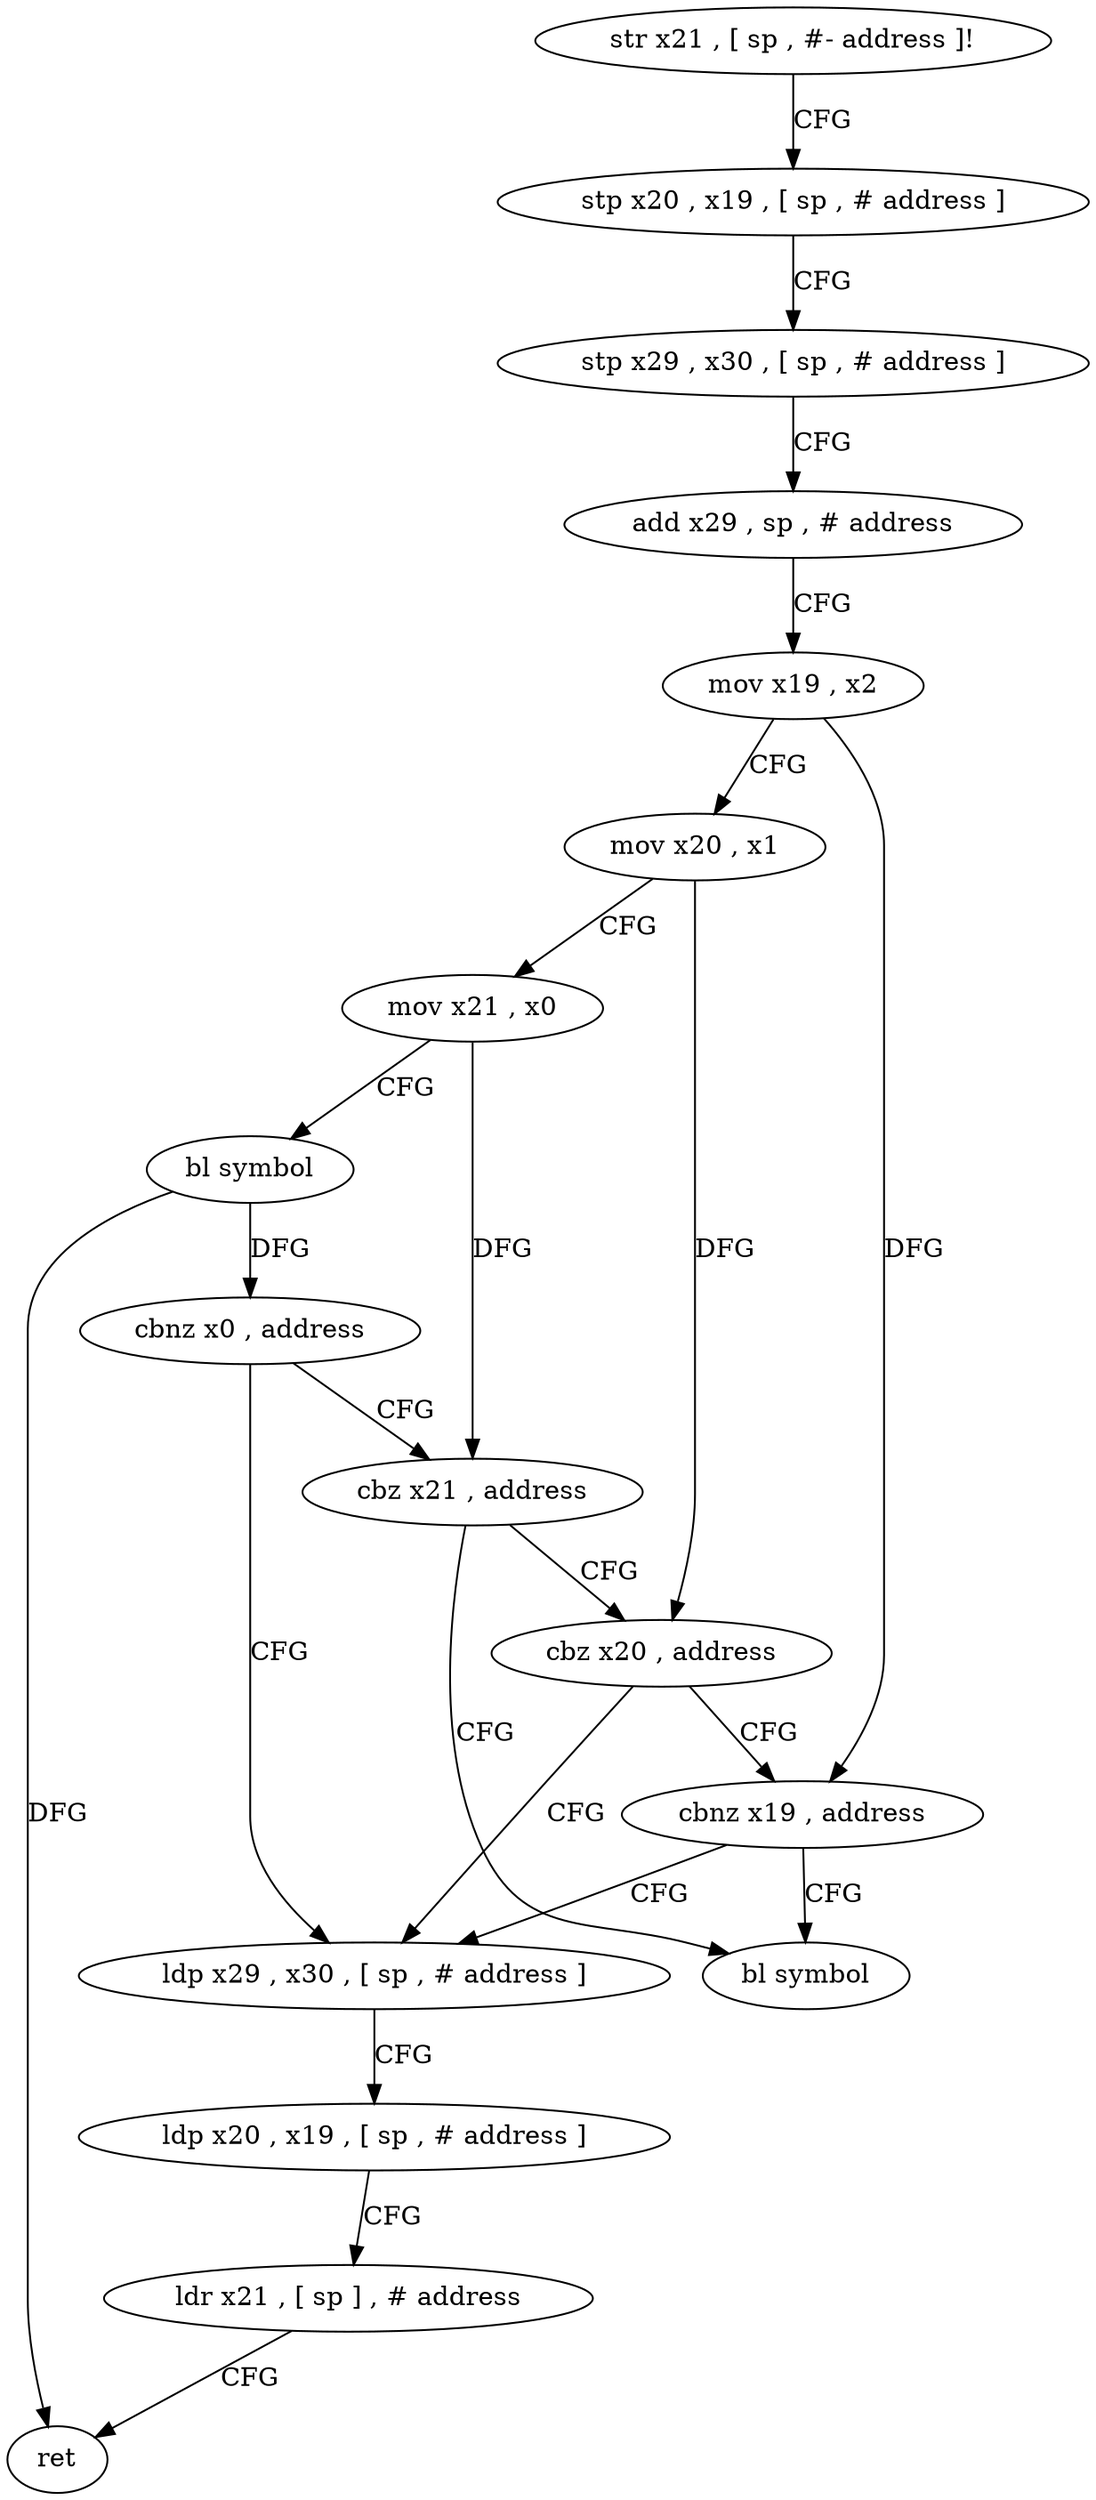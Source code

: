 digraph "func" {
"4215196" [label = "str x21 , [ sp , #- address ]!" ]
"4215200" [label = "stp x20 , x19 , [ sp , # address ]" ]
"4215204" [label = "stp x29 , x30 , [ sp , # address ]" ]
"4215208" [label = "add x29 , sp , # address" ]
"4215212" [label = "mov x19 , x2" ]
"4215216" [label = "mov x20 , x1" ]
"4215220" [label = "mov x21 , x0" ]
"4215224" [label = "bl symbol" ]
"4215228" [label = "cbnz x0 , address" ]
"4215244" [label = "ldp x29 , x30 , [ sp , # address ]" ]
"4215232" [label = "cbz x21 , address" ]
"4215248" [label = "ldp x20 , x19 , [ sp , # address ]" ]
"4215252" [label = "ldr x21 , [ sp ] , # address" ]
"4215256" [label = "ret" ]
"4215260" [label = "bl symbol" ]
"4215236" [label = "cbz x20 , address" ]
"4215240" [label = "cbnz x19 , address" ]
"4215196" -> "4215200" [ label = "CFG" ]
"4215200" -> "4215204" [ label = "CFG" ]
"4215204" -> "4215208" [ label = "CFG" ]
"4215208" -> "4215212" [ label = "CFG" ]
"4215212" -> "4215216" [ label = "CFG" ]
"4215212" -> "4215240" [ label = "DFG" ]
"4215216" -> "4215220" [ label = "CFG" ]
"4215216" -> "4215236" [ label = "DFG" ]
"4215220" -> "4215224" [ label = "CFG" ]
"4215220" -> "4215232" [ label = "DFG" ]
"4215224" -> "4215228" [ label = "DFG" ]
"4215224" -> "4215256" [ label = "DFG" ]
"4215228" -> "4215244" [ label = "CFG" ]
"4215228" -> "4215232" [ label = "CFG" ]
"4215244" -> "4215248" [ label = "CFG" ]
"4215232" -> "4215260" [ label = "CFG" ]
"4215232" -> "4215236" [ label = "CFG" ]
"4215248" -> "4215252" [ label = "CFG" ]
"4215252" -> "4215256" [ label = "CFG" ]
"4215236" -> "4215244" [ label = "CFG" ]
"4215236" -> "4215240" [ label = "CFG" ]
"4215240" -> "4215260" [ label = "CFG" ]
"4215240" -> "4215244" [ label = "CFG" ]
}
